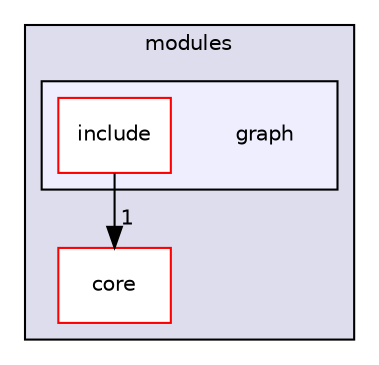digraph "NANA/modules/graph" {
  compound=true
  node [ fontsize="10", fontname="Helvetica"];
  edge [ labelfontsize="10", labelfontname="Helvetica"];
  subgraph clusterdir_6b55659ead8ae8e939b199224b5f3833 {
    graph [ bgcolor="#ddddee", pencolor="black", label="modules" fontname="Helvetica", fontsize="10", URL="dir_6b55659ead8ae8e939b199224b5f3833.html"]
  dir_c3e203e05606b384f5fc9d03652c3ac7 [shape=box label="core" fillcolor="white" style="filled" color="red" URL="dir_c3e203e05606b384f5fc9d03652c3ac7.html"];
  subgraph clusterdir_33c137a055f180a488eaf5b0b4e3c87c {
    graph [ bgcolor="#eeeeff", pencolor="black", label="" URL="dir_33c137a055f180a488eaf5b0b4e3c87c.html"];
    dir_33c137a055f180a488eaf5b0b4e3c87c [shape=plaintext label="graph"];
  dir_530ae37280304dae5fb598c43c6ead02 [shape=box label="include" fillcolor="white" style="filled" color="red" URL="dir_530ae37280304dae5fb598c43c6ead02.html"];
  }
  }
  dir_530ae37280304dae5fb598c43c6ead02->dir_c3e203e05606b384f5fc9d03652c3ac7 [headlabel="1", labeldistance=1.5 headhref="dir_000013_000006.html"];
}
